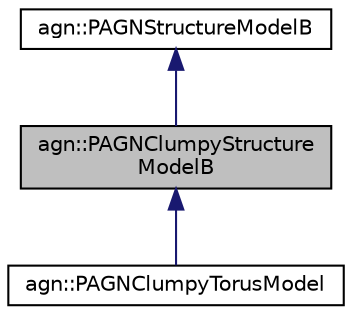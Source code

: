 digraph "agn::PAGNClumpyStructureModelB"
{
 // LATEX_PDF_SIZE
  edge [fontname="Helvetica",fontsize="10",labelfontname="Helvetica",labelfontsize="10"];
  node [fontname="Helvetica",fontsize="10",shape=record];
  Node1 [label="agn::PAGNClumpyStructure\lModelB",height=0.2,width=0.4,color="black", fillcolor="grey75", style="filled", fontcolor="black",tooltip="This base class represents an abstract simple(not tend to be clumpy) agn structure model,..."];
  Node2 -> Node1 [dir="back",color="midnightblue",fontsize="10",style="solid",fontname="Helvetica"];
  Node2 [label="agn::PAGNStructureModelB",height=0.2,width=0.4,color="black", fillcolor="white", style="filled",URL="$classagn_1_1_p_a_g_n_structure_model_b.html",tooltip=" "];
  Node1 -> Node3 [dir="back",color="midnightblue",fontsize="10",style="solid",fontname="Helvetica"];
  Node3 [label="agn::PAGNClumpyTorusModel",height=0.2,width=0.4,color="black", fillcolor="white", style="filled",URL="$classagn_1_1_p_a_g_n_clumpy_torus_model.html",tooltip="This class represents a smooth sphere agn structure model."];
}

